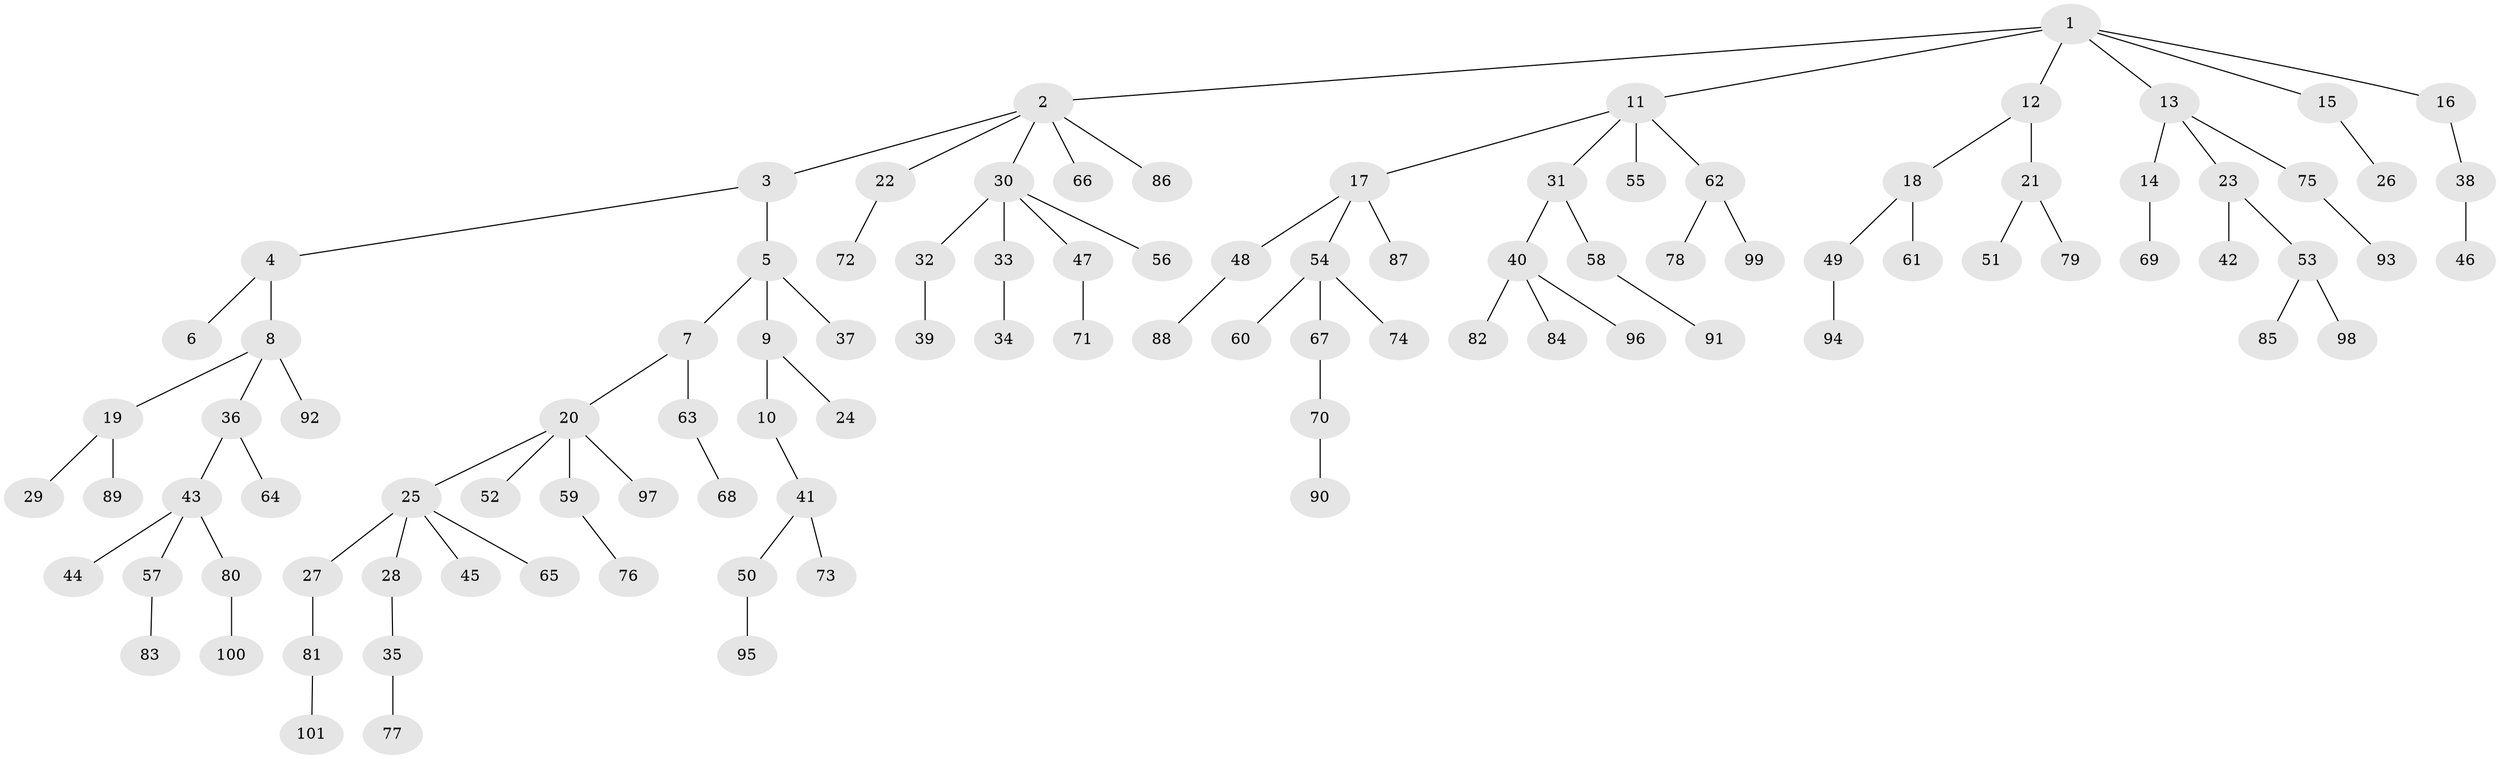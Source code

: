 // Generated by graph-tools (version 1.1) at 2025/52/03/09/25 04:52:54]
// undirected, 101 vertices, 100 edges
graph export_dot {
graph [start="1"]
  node [color=gray90,style=filled];
  1;
  2;
  3;
  4;
  5;
  6;
  7;
  8;
  9;
  10;
  11;
  12;
  13;
  14;
  15;
  16;
  17;
  18;
  19;
  20;
  21;
  22;
  23;
  24;
  25;
  26;
  27;
  28;
  29;
  30;
  31;
  32;
  33;
  34;
  35;
  36;
  37;
  38;
  39;
  40;
  41;
  42;
  43;
  44;
  45;
  46;
  47;
  48;
  49;
  50;
  51;
  52;
  53;
  54;
  55;
  56;
  57;
  58;
  59;
  60;
  61;
  62;
  63;
  64;
  65;
  66;
  67;
  68;
  69;
  70;
  71;
  72;
  73;
  74;
  75;
  76;
  77;
  78;
  79;
  80;
  81;
  82;
  83;
  84;
  85;
  86;
  87;
  88;
  89;
  90;
  91;
  92;
  93;
  94;
  95;
  96;
  97;
  98;
  99;
  100;
  101;
  1 -- 2;
  1 -- 11;
  1 -- 12;
  1 -- 13;
  1 -- 15;
  1 -- 16;
  2 -- 3;
  2 -- 22;
  2 -- 30;
  2 -- 66;
  2 -- 86;
  3 -- 4;
  3 -- 5;
  4 -- 6;
  4 -- 8;
  5 -- 7;
  5 -- 9;
  5 -- 37;
  7 -- 20;
  7 -- 63;
  8 -- 19;
  8 -- 36;
  8 -- 92;
  9 -- 10;
  9 -- 24;
  10 -- 41;
  11 -- 17;
  11 -- 31;
  11 -- 55;
  11 -- 62;
  12 -- 18;
  12 -- 21;
  13 -- 14;
  13 -- 23;
  13 -- 75;
  14 -- 69;
  15 -- 26;
  16 -- 38;
  17 -- 48;
  17 -- 54;
  17 -- 87;
  18 -- 49;
  18 -- 61;
  19 -- 29;
  19 -- 89;
  20 -- 25;
  20 -- 52;
  20 -- 59;
  20 -- 97;
  21 -- 51;
  21 -- 79;
  22 -- 72;
  23 -- 42;
  23 -- 53;
  25 -- 27;
  25 -- 28;
  25 -- 45;
  25 -- 65;
  27 -- 81;
  28 -- 35;
  30 -- 32;
  30 -- 33;
  30 -- 47;
  30 -- 56;
  31 -- 40;
  31 -- 58;
  32 -- 39;
  33 -- 34;
  35 -- 77;
  36 -- 43;
  36 -- 64;
  38 -- 46;
  40 -- 82;
  40 -- 84;
  40 -- 96;
  41 -- 50;
  41 -- 73;
  43 -- 44;
  43 -- 57;
  43 -- 80;
  47 -- 71;
  48 -- 88;
  49 -- 94;
  50 -- 95;
  53 -- 85;
  53 -- 98;
  54 -- 60;
  54 -- 67;
  54 -- 74;
  57 -- 83;
  58 -- 91;
  59 -- 76;
  62 -- 78;
  62 -- 99;
  63 -- 68;
  67 -- 70;
  70 -- 90;
  75 -- 93;
  80 -- 100;
  81 -- 101;
}
